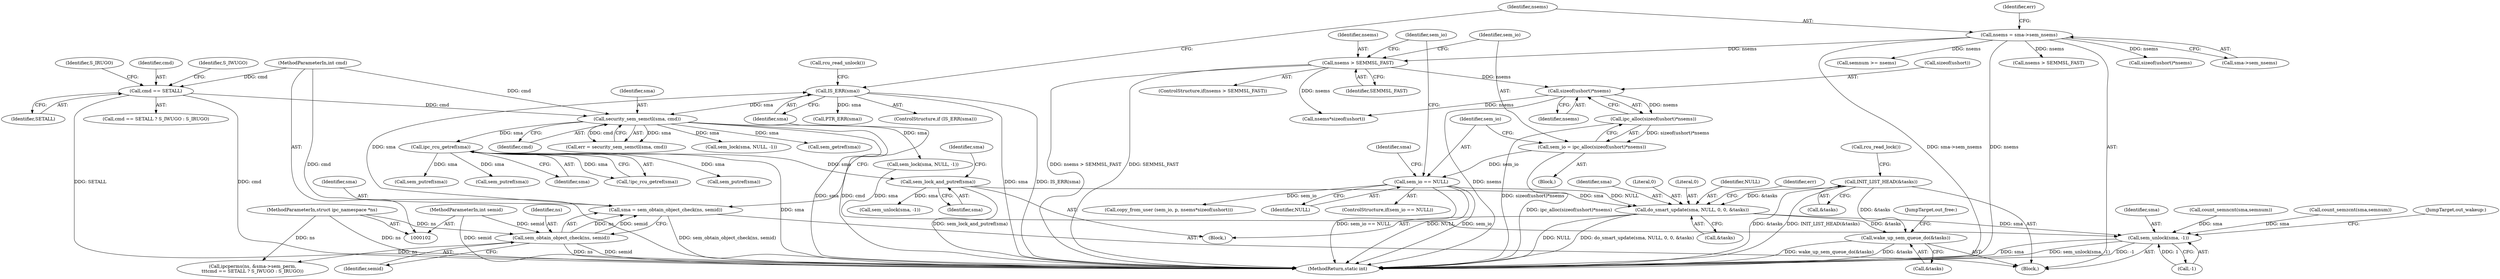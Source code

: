 digraph "0_linux_6062a8dc0517bce23e3c2f7d2fea5e22411269a3_12@API" {
"1000418" [label="(Call,do_smart_update(sma, NULL, 0, 0, &tasks))"];
"1000351" [label="(Call,sem_lock_and_putref(sma))"];
"1000281" [label="(Call,ipc_rcu_getref(sma))"];
"1000163" [label="(Call,security_sem_semctl(sma, cmd))"];
"1000129" [label="(Call,IS_ERR(sma))"];
"1000123" [label="(Call,sma = sem_obtain_object_check(ns, semid))"];
"1000125" [label="(Call,sem_obtain_object_check(ns, semid))"];
"1000103" [label="(MethodParameterIn,struct ipc_namespace *ns)"];
"1000104" [label="(MethodParameterIn,int semid)"];
"1000153" [label="(Call,cmd == SETALL)"];
"1000106" [label="(MethodParameterIn,int cmd)"];
"1000302" [label="(Call,sem_io == NULL)"];
"1000294" [label="(Call,sem_io = ipc_alloc(sizeof(ushort)*nsems))"];
"1000296" [label="(Call,ipc_alloc(sizeof(ushort)*nsems))"];
"1000297" [label="(Call,sizeof(ushort)*nsems)"];
"1000290" [label="(Call,nsems > SEMMSL_FAST)"];
"1000136" [label="(Call,nsems = sma->sem_nsems)"];
"1000119" [label="(Call,INIT_LIST_HEAD(&tasks))"];
"1000489" [label="(Call,sem_unlock(sma, -1))"];
"1000494" [label="(Call,wake_up_sem_queue_do(&tasks))"];
"1000124" [label="(Identifier,sma)"];
"1000438" [label="(Call,semnum >= nsems)"];
"1000137" [label="(Identifier,nsems)"];
"1000491" [label="(Call,-1)"];
"1000420" [label="(Identifier,NULL)"];
"1000134" [label="(Call,PTR_ERR(sma))"];
"1000484" [label="(Call,count_semzcnt(sma,semnum))"];
"1000129" [label="(Call,IS_ERR(sma))"];
"1000127" [label="(Identifier,semid)"];
"1000510" [label="(MethodReturn,static int)"];
"1000302" [label="(Call,sem_io == NULL)"];
"1000301" [label="(ControlStructure,if(sem_io == NULL))"];
"1000298" [label="(Call,sizeof(ushort))"];
"1000497" [label="(JumpTarget,out_free:)"];
"1000312" [label="(Call,copy_from_user (sem_io, p, nsems*sizeof(ushort)))"];
"1000297" [label="(Call,sizeof(ushort)*nsems)"];
"1000132" [label="(Call,rcu_read_unlock())"];
"1000426" [label="(Identifier,err)"];
"1000423" [label="(Call,&tasks)"];
"1000165" [label="(Identifier,cmd)"];
"1000123" [label="(Call,sma = sem_obtain_object_check(ns, semid))"];
"1000152" [label="(Call,cmd == SETALL ? S_IWUGO : S_IRUGO)"];
"1000119" [label="(Call,INIT_LIST_HEAD(&tasks))"];
"1000120" [label="(Call,&tasks)"];
"1000418" [label="(Call,do_smart_update(sma, NULL, 0, 0, &tasks))"];
"1000138" [label="(Call,sma->sem_nsems)"];
"1000157" [label="(Identifier,S_IRUGO)"];
"1000419" [label="(Identifier,sma)"];
"1000306" [label="(Call,sem_putref(sma))"];
"1000352" [label="(Identifier,sma)"];
"1000282" [label="(Identifier,sma)"];
"1000228" [label="(Call,sem_lock(sma, NULL, -1))"];
"1000153" [label="(Call,cmd == SETALL)"];
"1000300" [label="(Identifier,nsems)"];
"1000303" [label="(Identifier,sem_io)"];
"1000154" [label="(Identifier,cmd)"];
"1000444" [label="(Call,sem_lock(sma, NULL, -1))"];
"1000104" [label="(MethodParameterIn,int semid)"];
"1000493" [label="(JumpTarget,out_wakeup:)"];
"1000190" [label="(Call,sem_getref(sma))"];
"1000161" [label="(Call,err = security_sem_semctl(sma, cmd))"];
"1000291" [label="(Identifier,nsems)"];
"1000186" [label="(Call,nsems > SEMMSL_FAST)"];
"1000155" [label="(Identifier,SETALL)"];
"1000292" [label="(Identifier,SEMMSL_FAST)"];
"1000142" [label="(Identifier,err)"];
"1000489" [label="(Call,sem_unlock(sma, -1))"];
"1000344" [label="(Call,sem_putref(sma))"];
"1000315" [label="(Call,nsems*sizeof(ushort))"];
"1000108" [label="(Block,)"];
"1000126" [label="(Identifier,ns)"];
"1000146" [label="(Call,ipcperms(ns, &sma->sem_perm,\n\t\t\tcmd == SETALL ? S_IWUGO : S_IRUGO))"];
"1000351" [label="(Call,sem_lock_and_putref(sma))"];
"1000290" [label="(Call,nsems > SEMMSL_FAST)"];
"1000494" [label="(Call,wake_up_sem_queue_do(&tasks))"];
"1000490" [label="(Identifier,sma)"];
"1000163" [label="(Call,security_sem_semctl(sma, cmd))"];
"1000293" [label="(Block,)"];
"1000304" [label="(Identifier,NULL)"];
"1000122" [label="(Call,rcu_read_lock())"];
"1000495" [label="(Call,&tasks)"];
"1000276" [label="(Block,)"];
"1000320" [label="(Call,sem_putref(sma))"];
"1000294" [label="(Call,sem_io = ipc_alloc(sizeof(ushort)*nsems))"];
"1000289" [label="(ControlStructure,if(nsems > SEMMSL_FAST))"];
"1000156" [label="(Identifier,S_IWUGO)"];
"1000477" [label="(Call,count_semncnt(sma,semnum))"];
"1000280" [label="(Call,!ipc_rcu_getref(sma))"];
"1000128" [label="(ControlStructure,if (IS_ERR(sma)))"];
"1000313" [label="(Identifier,sem_io)"];
"1000295" [label="(Identifier,sem_io)"];
"1000296" [label="(Call,ipc_alloc(sizeof(ushort)*nsems))"];
"1000125" [label="(Call,sem_obtain_object_check(ns, semid))"];
"1000164" [label="(Identifier,sma)"];
"1000130" [label="(Identifier,sma)"];
"1000281" [label="(Call,ipc_rcu_getref(sma))"];
"1000103" [label="(MethodParameterIn,struct ipc_namespace *ns)"];
"1000106" [label="(MethodParameterIn,int cmd)"];
"1000356" [label="(Identifier,sma)"];
"1000504" [label="(Call,sizeof(ushort)*nsems)"];
"1000421" [label="(Literal,0)"];
"1000360" [label="(Call,sem_unlock(sma, -1))"];
"1000422" [label="(Literal,0)"];
"1000307" [label="(Identifier,sma)"];
"1000136" [label="(Call,nsems = sma->sem_nsems)"];
"1000418" -> "1000276"  [label="AST: "];
"1000418" -> "1000423"  [label="CFG: "];
"1000419" -> "1000418"  [label="AST: "];
"1000420" -> "1000418"  [label="AST: "];
"1000421" -> "1000418"  [label="AST: "];
"1000422" -> "1000418"  [label="AST: "];
"1000423" -> "1000418"  [label="AST: "];
"1000426" -> "1000418"  [label="CFG: "];
"1000418" -> "1000510"  [label="DDG: NULL"];
"1000418" -> "1000510"  [label="DDG: do_smart_update(sma, NULL, 0, 0, &tasks)"];
"1000351" -> "1000418"  [label="DDG: sma"];
"1000302" -> "1000418"  [label="DDG: NULL"];
"1000119" -> "1000418"  [label="DDG: &tasks"];
"1000418" -> "1000489"  [label="DDG: sma"];
"1000418" -> "1000494"  [label="DDG: &tasks"];
"1000351" -> "1000276"  [label="AST: "];
"1000351" -> "1000352"  [label="CFG: "];
"1000352" -> "1000351"  [label="AST: "];
"1000356" -> "1000351"  [label="CFG: "];
"1000351" -> "1000510"  [label="DDG: sem_lock_and_putref(sma)"];
"1000281" -> "1000351"  [label="DDG: sma"];
"1000351" -> "1000360"  [label="DDG: sma"];
"1000281" -> "1000280"  [label="AST: "];
"1000281" -> "1000282"  [label="CFG: "];
"1000282" -> "1000281"  [label="AST: "];
"1000280" -> "1000281"  [label="CFG: "];
"1000281" -> "1000510"  [label="DDG: sma"];
"1000281" -> "1000280"  [label="DDG: sma"];
"1000163" -> "1000281"  [label="DDG: sma"];
"1000281" -> "1000306"  [label="DDG: sma"];
"1000281" -> "1000320"  [label="DDG: sma"];
"1000281" -> "1000344"  [label="DDG: sma"];
"1000163" -> "1000161"  [label="AST: "];
"1000163" -> "1000165"  [label="CFG: "];
"1000164" -> "1000163"  [label="AST: "];
"1000165" -> "1000163"  [label="AST: "];
"1000161" -> "1000163"  [label="CFG: "];
"1000163" -> "1000510"  [label="DDG: sma"];
"1000163" -> "1000510"  [label="DDG: cmd"];
"1000163" -> "1000161"  [label="DDG: sma"];
"1000163" -> "1000161"  [label="DDG: cmd"];
"1000129" -> "1000163"  [label="DDG: sma"];
"1000153" -> "1000163"  [label="DDG: cmd"];
"1000106" -> "1000163"  [label="DDG: cmd"];
"1000163" -> "1000190"  [label="DDG: sma"];
"1000163" -> "1000228"  [label="DDG: sma"];
"1000163" -> "1000444"  [label="DDG: sma"];
"1000129" -> "1000128"  [label="AST: "];
"1000129" -> "1000130"  [label="CFG: "];
"1000130" -> "1000129"  [label="AST: "];
"1000132" -> "1000129"  [label="CFG: "];
"1000137" -> "1000129"  [label="CFG: "];
"1000129" -> "1000510"  [label="DDG: sma"];
"1000129" -> "1000510"  [label="DDG: IS_ERR(sma)"];
"1000123" -> "1000129"  [label="DDG: sma"];
"1000129" -> "1000134"  [label="DDG: sma"];
"1000123" -> "1000108"  [label="AST: "];
"1000123" -> "1000125"  [label="CFG: "];
"1000124" -> "1000123"  [label="AST: "];
"1000125" -> "1000123"  [label="AST: "];
"1000130" -> "1000123"  [label="CFG: "];
"1000123" -> "1000510"  [label="DDG: sem_obtain_object_check(ns, semid)"];
"1000125" -> "1000123"  [label="DDG: ns"];
"1000125" -> "1000123"  [label="DDG: semid"];
"1000125" -> "1000127"  [label="CFG: "];
"1000126" -> "1000125"  [label="AST: "];
"1000127" -> "1000125"  [label="AST: "];
"1000125" -> "1000510"  [label="DDG: ns"];
"1000125" -> "1000510"  [label="DDG: semid"];
"1000103" -> "1000125"  [label="DDG: ns"];
"1000104" -> "1000125"  [label="DDG: semid"];
"1000125" -> "1000146"  [label="DDG: ns"];
"1000103" -> "1000102"  [label="AST: "];
"1000103" -> "1000510"  [label="DDG: ns"];
"1000103" -> "1000146"  [label="DDG: ns"];
"1000104" -> "1000102"  [label="AST: "];
"1000104" -> "1000510"  [label="DDG: semid"];
"1000153" -> "1000152"  [label="AST: "];
"1000153" -> "1000155"  [label="CFG: "];
"1000154" -> "1000153"  [label="AST: "];
"1000155" -> "1000153"  [label="AST: "];
"1000156" -> "1000153"  [label="CFG: "];
"1000157" -> "1000153"  [label="CFG: "];
"1000153" -> "1000510"  [label="DDG: SETALL"];
"1000153" -> "1000510"  [label="DDG: cmd"];
"1000106" -> "1000153"  [label="DDG: cmd"];
"1000106" -> "1000102"  [label="AST: "];
"1000106" -> "1000510"  [label="DDG: cmd"];
"1000302" -> "1000301"  [label="AST: "];
"1000302" -> "1000304"  [label="CFG: "];
"1000303" -> "1000302"  [label="AST: "];
"1000304" -> "1000302"  [label="AST: "];
"1000307" -> "1000302"  [label="CFG: "];
"1000313" -> "1000302"  [label="CFG: "];
"1000302" -> "1000510"  [label="DDG: NULL"];
"1000302" -> "1000510"  [label="DDG: sem_io"];
"1000302" -> "1000510"  [label="DDG: sem_io == NULL"];
"1000294" -> "1000302"  [label="DDG: sem_io"];
"1000302" -> "1000312"  [label="DDG: sem_io"];
"1000294" -> "1000293"  [label="AST: "];
"1000294" -> "1000296"  [label="CFG: "];
"1000295" -> "1000294"  [label="AST: "];
"1000296" -> "1000294"  [label="AST: "];
"1000303" -> "1000294"  [label="CFG: "];
"1000294" -> "1000510"  [label="DDG: ipc_alloc(sizeof(ushort)*nsems)"];
"1000296" -> "1000294"  [label="DDG: sizeof(ushort)*nsems"];
"1000296" -> "1000297"  [label="CFG: "];
"1000297" -> "1000296"  [label="AST: "];
"1000296" -> "1000510"  [label="DDG: sizeof(ushort)*nsems"];
"1000297" -> "1000296"  [label="DDG: nsems"];
"1000297" -> "1000300"  [label="CFG: "];
"1000298" -> "1000297"  [label="AST: "];
"1000300" -> "1000297"  [label="AST: "];
"1000297" -> "1000510"  [label="DDG: nsems"];
"1000290" -> "1000297"  [label="DDG: nsems"];
"1000297" -> "1000315"  [label="DDG: nsems"];
"1000290" -> "1000289"  [label="AST: "];
"1000290" -> "1000292"  [label="CFG: "];
"1000291" -> "1000290"  [label="AST: "];
"1000292" -> "1000290"  [label="AST: "];
"1000295" -> "1000290"  [label="CFG: "];
"1000313" -> "1000290"  [label="CFG: "];
"1000290" -> "1000510"  [label="DDG: SEMMSL_FAST"];
"1000290" -> "1000510"  [label="DDG: nsems > SEMMSL_FAST"];
"1000136" -> "1000290"  [label="DDG: nsems"];
"1000290" -> "1000315"  [label="DDG: nsems"];
"1000136" -> "1000108"  [label="AST: "];
"1000136" -> "1000138"  [label="CFG: "];
"1000137" -> "1000136"  [label="AST: "];
"1000138" -> "1000136"  [label="AST: "];
"1000142" -> "1000136"  [label="CFG: "];
"1000136" -> "1000510"  [label="DDG: sma->sem_nsems"];
"1000136" -> "1000510"  [label="DDG: nsems"];
"1000136" -> "1000186"  [label="DDG: nsems"];
"1000136" -> "1000438"  [label="DDG: nsems"];
"1000136" -> "1000504"  [label="DDG: nsems"];
"1000119" -> "1000108"  [label="AST: "];
"1000119" -> "1000120"  [label="CFG: "];
"1000120" -> "1000119"  [label="AST: "];
"1000122" -> "1000119"  [label="CFG: "];
"1000119" -> "1000510"  [label="DDG: &tasks"];
"1000119" -> "1000510"  [label="DDG: INIT_LIST_HEAD(&tasks)"];
"1000119" -> "1000494"  [label="DDG: &tasks"];
"1000489" -> "1000108"  [label="AST: "];
"1000489" -> "1000491"  [label="CFG: "];
"1000490" -> "1000489"  [label="AST: "];
"1000491" -> "1000489"  [label="AST: "];
"1000493" -> "1000489"  [label="CFG: "];
"1000489" -> "1000510"  [label="DDG: sem_unlock(sma, -1)"];
"1000489" -> "1000510"  [label="DDG: -1"];
"1000489" -> "1000510"  [label="DDG: sma"];
"1000444" -> "1000489"  [label="DDG: sma"];
"1000477" -> "1000489"  [label="DDG: sma"];
"1000484" -> "1000489"  [label="DDG: sma"];
"1000491" -> "1000489"  [label="DDG: 1"];
"1000494" -> "1000108"  [label="AST: "];
"1000494" -> "1000495"  [label="CFG: "];
"1000495" -> "1000494"  [label="AST: "];
"1000497" -> "1000494"  [label="CFG: "];
"1000494" -> "1000510"  [label="DDG: wake_up_sem_queue_do(&tasks)"];
"1000494" -> "1000510"  [label="DDG: &tasks"];
}
